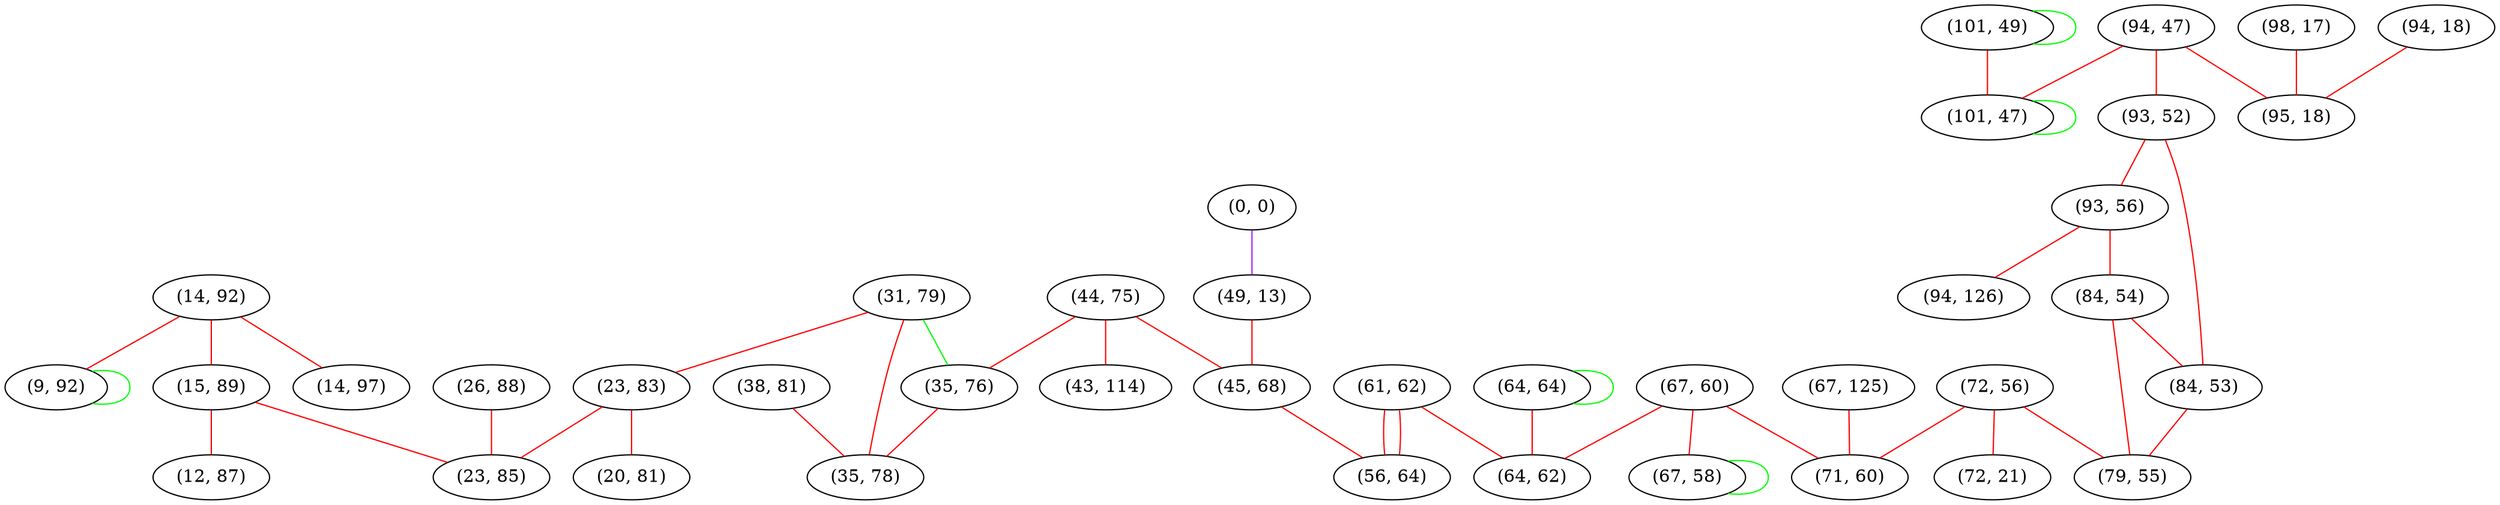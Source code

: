 graph "" {
"(14, 92)";
"(72, 56)";
"(94, 47)";
"(15, 89)";
"(61, 62)";
"(93, 52)";
"(67, 125)";
"(72, 21)";
"(31, 79)";
"(0, 0)";
"(93, 56)";
"(23, 83)";
"(84, 54)";
"(94, 126)";
"(84, 53)";
"(67, 60)";
"(44, 75)";
"(12, 87)";
"(98, 17)";
"(26, 88)";
"(64, 64)";
"(35, 76)";
"(79, 55)";
"(101, 49)";
"(14, 97)";
"(101, 47)";
"(49, 13)";
"(71, 60)";
"(94, 18)";
"(20, 81)";
"(38, 81)";
"(67, 58)";
"(95, 18)";
"(45, 68)";
"(9, 92)";
"(23, 85)";
"(64, 62)";
"(43, 114)";
"(56, 64)";
"(35, 78)";
"(14, 92)" -- "(14, 97)"  [color=red, key=0, weight=1];
"(14, 92)" -- "(9, 92)"  [color=red, key=0, weight=1];
"(14, 92)" -- "(15, 89)"  [color=red, key=0, weight=1];
"(72, 56)" -- "(71, 60)"  [color=red, key=0, weight=1];
"(72, 56)" -- "(72, 21)"  [color=red, key=0, weight=1];
"(72, 56)" -- "(79, 55)"  [color=red, key=0, weight=1];
"(94, 47)" -- "(93, 52)"  [color=red, key=0, weight=1];
"(94, 47)" -- "(101, 47)"  [color=red, key=0, weight=1];
"(94, 47)" -- "(95, 18)"  [color=red, key=0, weight=1];
"(15, 89)" -- "(12, 87)"  [color=red, key=0, weight=1];
"(15, 89)" -- "(23, 85)"  [color=red, key=0, weight=1];
"(61, 62)" -- "(64, 62)"  [color=red, key=0, weight=1];
"(61, 62)" -- "(56, 64)"  [color=red, key=0, weight=1];
"(61, 62)" -- "(56, 64)"  [color=red, key=1, weight=1];
"(93, 52)" -- "(84, 53)"  [color=red, key=0, weight=1];
"(93, 52)" -- "(93, 56)"  [color=red, key=0, weight=1];
"(67, 125)" -- "(71, 60)"  [color=red, key=0, weight=1];
"(31, 79)" -- "(23, 83)"  [color=red, key=0, weight=1];
"(31, 79)" -- "(35, 76)"  [color=green, key=0, weight=2];
"(31, 79)" -- "(35, 78)"  [color=red, key=0, weight=1];
"(0, 0)" -- "(49, 13)"  [color=purple, key=0, weight=4];
"(93, 56)" -- "(84, 54)"  [color=red, key=0, weight=1];
"(93, 56)" -- "(94, 126)"  [color=red, key=0, weight=1];
"(23, 83)" -- "(23, 85)"  [color=red, key=0, weight=1];
"(23, 83)" -- "(20, 81)"  [color=red, key=0, weight=1];
"(84, 54)" -- "(84, 53)"  [color=red, key=0, weight=1];
"(84, 54)" -- "(79, 55)"  [color=red, key=0, weight=1];
"(84, 53)" -- "(79, 55)"  [color=red, key=0, weight=1];
"(67, 60)" -- "(71, 60)"  [color=red, key=0, weight=1];
"(67, 60)" -- "(64, 62)"  [color=red, key=0, weight=1];
"(67, 60)" -- "(67, 58)"  [color=red, key=0, weight=1];
"(44, 75)" -- "(43, 114)"  [color=red, key=0, weight=1];
"(44, 75)" -- "(35, 76)"  [color=red, key=0, weight=1];
"(44, 75)" -- "(45, 68)"  [color=red, key=0, weight=1];
"(98, 17)" -- "(95, 18)"  [color=red, key=0, weight=1];
"(26, 88)" -- "(23, 85)"  [color=red, key=0, weight=1];
"(64, 64)" -- "(64, 62)"  [color=red, key=0, weight=1];
"(64, 64)" -- "(64, 64)"  [color=green, key=0, weight=2];
"(35, 76)" -- "(35, 78)"  [color=red, key=0, weight=1];
"(101, 49)" -- "(101, 49)"  [color=green, key=0, weight=2];
"(101, 49)" -- "(101, 47)"  [color=red, key=0, weight=1];
"(101, 47)" -- "(101, 47)"  [color=green, key=0, weight=2];
"(49, 13)" -- "(45, 68)"  [color=red, key=0, weight=1];
"(94, 18)" -- "(95, 18)"  [color=red, key=0, weight=1];
"(38, 81)" -- "(35, 78)"  [color=red, key=0, weight=1];
"(67, 58)" -- "(67, 58)"  [color=green, key=0, weight=2];
"(45, 68)" -- "(56, 64)"  [color=red, key=0, weight=1];
"(9, 92)" -- "(9, 92)"  [color=green, key=0, weight=2];
}
